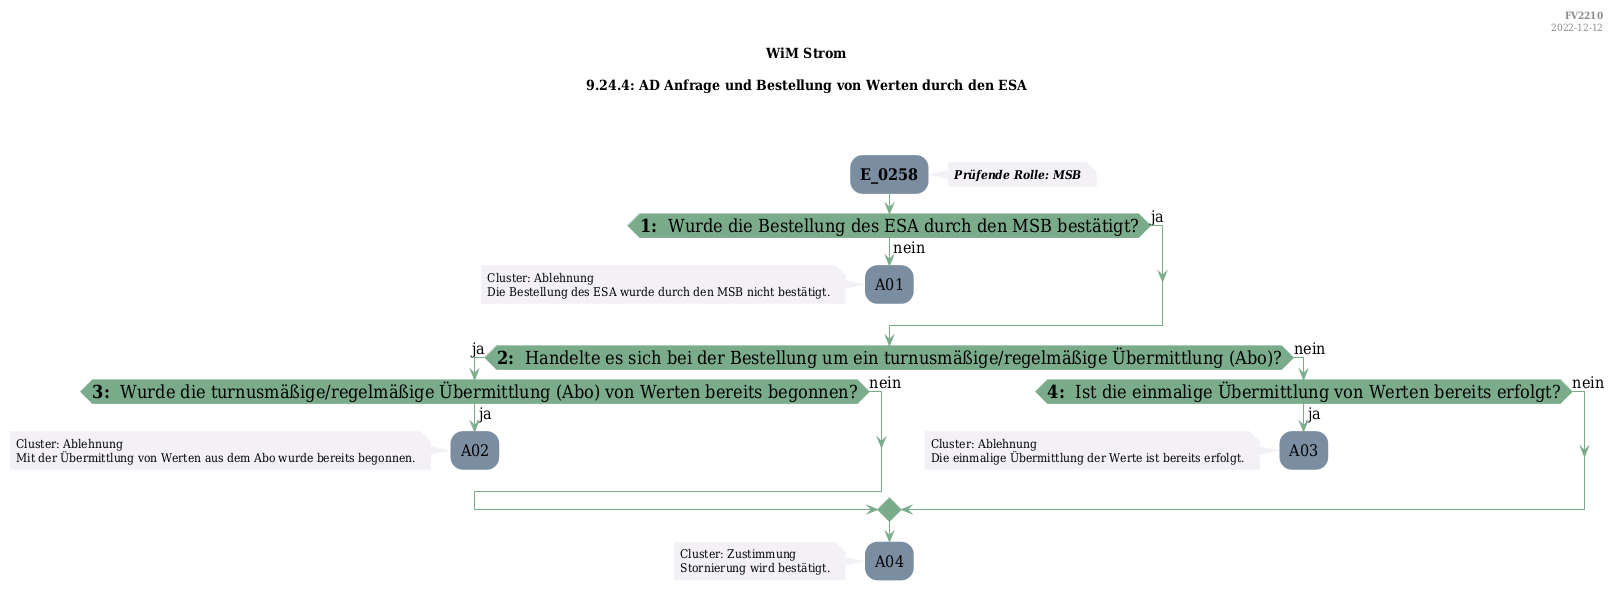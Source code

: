 @startuml
skinparam Shadowing false
skinparam NoteBorderColor #f3f1f6
skinparam NoteBackgroundColor #f3f1f6
skinparam NoteFontSize 12
skinparam ActivityBorderColor none
skinparam ActivityBackgroundColor #7a8da1
skinparam ActivityFontSize 16
skinparam ArrowColor #7aab8a
skinparam ArrowFontSize 16
skinparam ActivityDiamondBackgroundColor #7aab8a
skinparam ActivityDiamondBorderColor #7aab8a
skinparam ActivityDiamondFontSize 18
skinparam defaultFontName DejaVu Serif Condensed
skinparam ActivityEndColor #669580

header
<b>FV2210
2022-12-12
endheader

title
WiM Strom

9.24.4: AD Anfrage und Bestellung von Werten durch den ESA



end title
:<b>E_0258</b>;
note right
<b><i>Prüfende Rolle: MSB
end note

if (<b>1: </b> Wurde die Bestellung des ESA durch den MSB bestätigt?) then (ja)
else (nein)
    :A01;
    note left
        Cluster: Ablehnung
        Die Bestellung des ESA wurde durch den MSB nicht bestätigt.
    endnote
    kill;
endif
if (<b>2: </b> Handelte es sich bei der Bestellung um ein turnusmäßige/regelmäßige Übermittlung (Abo&#41;?) then (ja)
    if (<b>3: </b> Wurde die turnusmäßige/regelmäßige Übermittlung (Abo&#41; von Werten bereits begonnen?) then (ja)
        :A02;
        note left
            Cluster: Ablehnung
            Mit der Übermittlung von Werten aus dem Abo wurde bereits begonnen.
        endnote
        kill;
    else (nein)
    endif
else (nein)
    if (<b>4: </b> Ist die einmalige Übermittlung von Werten bereits erfolgt?) then (ja)
        :A03;
        note left
            Cluster: Ablehnung
            Die einmalige Übermittlung der Werte ist bereits erfolgt.
        endnote
        kill;
    else (nein)
    endif
endif
:A04;
note left
    Cluster: Zustimmung
    Stornierung wird bestätigt.
endnote
kill;

@enduml
